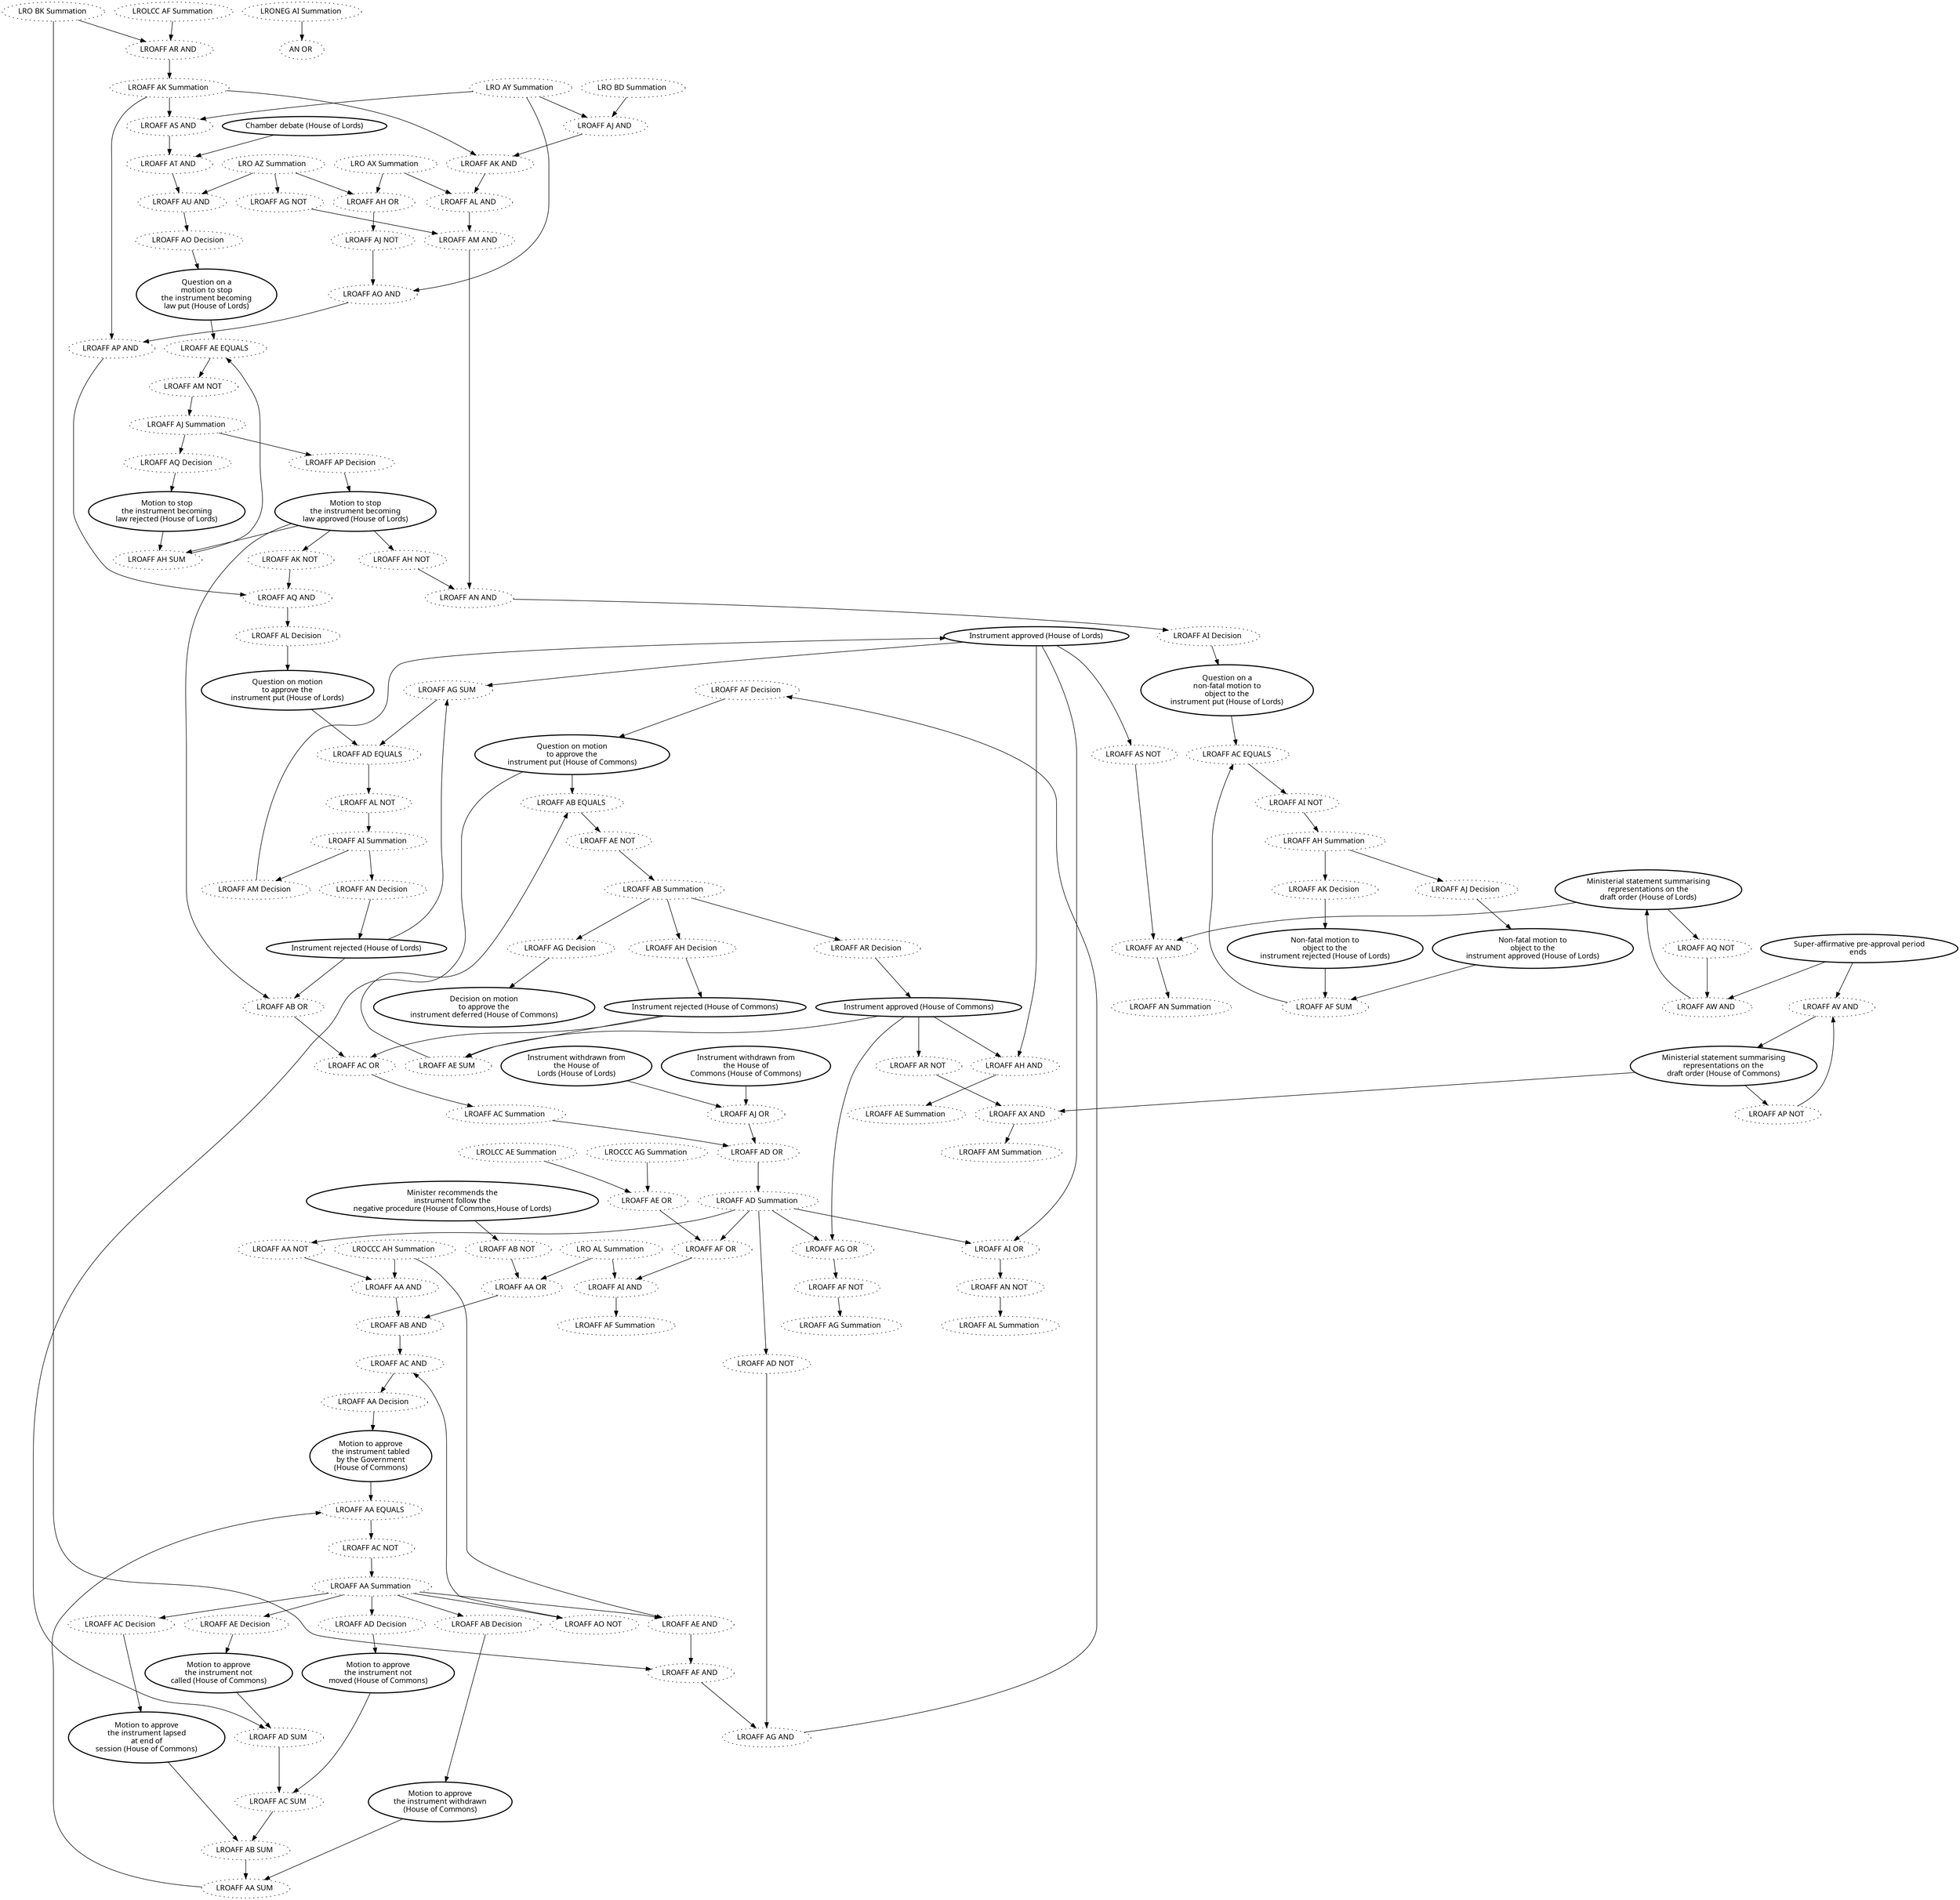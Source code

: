 digraph{graph[fontname="calibri"];node[fontname="calibri"];edge[fontname="calibri"];edge [style=solid, color=black];"2196"->"26"[label=""];edge[style=solid, color=black];edge [style=solid, color=black];"2192"->"29"[label=""];edge[style=solid, color=black];edge [style=solid, color=black];"2191"->"33"[label=""];edge[style=solid, color=black];edge [style=solid, color=black];"2203"->"39"[label=""];edge[style=solid, color=black];edge [style=solid, color=black];"2288"->"40"[label=""];edge[style=solid, color=black];edge [style=solid, color=black];"2202"->"42"[label=""];edge[style=solid, color=black];edge [style=solid, color=black];"2199"->"43"[label=""];edge[style=solid, color=black];edge [style=solid, color=black];"2200"->"60"[label=""];edge[style=solid, color=black];edge [style=solid, color=black];"2201"->"61"[label=""];edge[style=solid, color=black];edge [style=solid, color=black];"2204"->"78"[label=""];edge[style=solid, color=black];edge [style=solid, color=black];"2198"->"96"[label=""];edge[style=solid, color=black];edge [style=solid, color=black];"2197"->"100"[label=""];edge[style=solid, color=black];edge [style=solid, color=black];"2193"->"213"[label=""];edge[style=solid, color=black];edge [style=solid, color=black];"2144"->"417"[label=""];edge[style=solid, color=black];edge [style=solid, color=black];"2194"->"1135"[label=""];edge[style=solid, color=black];edge [style=solid, color=black];"2195"->"1136"[label=""];edge[style=solid, color=black];edge [style=solid, color=black];"2205"->"1505"[label=""];edge[style=solid, color=black];edge [style=solid, color=black];"2207"->"1506"[label=""];edge[style=solid, color=black];edge [style=solid, color=black];"2206"->"1507"[label=""];edge[style=solid, color=black];edge [style=solid, color=black];"2043"->"2149"[label=""];edge[style=solid, color=black];edge [style=solid, color=black];"2178"->"2149"[label=""];edge[style=solid, color=black];edge [style=solid, color=black];"2149"->"2150"[label=""];edge[style=solid, color=black];edge [style=solid, color=black];"2170"->"2150"[label=""];edge[style=solid, color=black];edge [style=solid, color=black];"2150"->"2151"[label=""];edge[style=solid, color=black];edge [style=solid, color=black];"2152"->"2151"[label=""];edge[style=solid, color=black];edge [style=solid, color=black];"2221"->"2152"[label=""];edge[style=solid, color=black];edge [style=solid, color=black];"2221"->"2153"[label=""];edge[style=solid, color=black];edge [style=solid, color=black];"2043"->"2153"[label=""];edge[style=solid, color=black];edge [style=solid, color=black];"2153"->"2154"[label=""];edge[style=solid, color=black];edge [style=solid, color=black];"2269"->"2154"[label=""];edge[style=solid, color=black];edge [style=solid, color=black];"2154"->"2155"[label=""];edge[style=solid, color=black];edge [style=solid, color=black];"2181"->"2155"[label=""];edge[style=solid, color=black];edge [style=solid, color=black];"40"->"2156"[label=""];edge[style=solid, color=black];edge [style=solid, color=black];"39"->"2156"[label=""];edge[style=solid, color=black];edge [style=solid, color=black];"2175"->"2157"[label=""];edge[style=solid, color=black];edge [style=solid, color=black];"2245"->"2157"[label=""];edge[style=solid, color=black];edge [style=solid, color=black];"2263"->"2158"[label=""];edge[style=solid, color=black];edge [style=solid, color=black];"2258"->"2158"[label=""];edge[style=solid, color=black];edge [style=solid, color=black];"2231"->"2159"[label=""];edge[style=solid, color=black];edge [style=solid, color=black];"2158"->"2159"[label=""];edge[style=solid, color=black];edge [style=solid, color=black];"2159"->"2160"[label=""];edge[style=solid, color=black];edge [style=solid, color=black];"2257"->"2160"[label=""];edge[style=solid, color=black];edge [style=solid, color=black];"2160"->"2161"[label=""];edge[style=solid, color=black];edge [style=solid, color=black];"2184"->"2161"[label=""];edge[style=solid, color=black];edge [style=solid, color=black];"2161"->"2162"[label=""];edge[style=solid, color=black];edge [style=solid, color=black];"2185"->"2162"[label=""];edge[style=solid, color=black];edge [style=solid, color=black];"2187"->"2163"[label=""];edge[style=solid, color=black];edge [style=solid, color=black];"2258"->"2163"[label=""];edge[style=solid, color=black];edge [style=solid, color=black];"2163"->"2164"[label=""];edge[style=solid, color=black];edge [style=solid, color=black];"2231"->"2164"[label=""];edge[style=solid, color=black];edge [style=solid, color=black];"2164"->"2165"[label=""];edge[style=solid, color=black];edge [style=solid, color=black];"2188"->"2165"[label=""];edge[style=solid, color=black];edge [style=solid, color=black];"2269"->"2166"[label=""];edge[style=solid, color=black];edge [style=solid, color=black];"1968"->"2166"[label=""];edge[style=solid, color=black];edge [style=solid, color=black];"2258"->"2167"[label=""];edge[style=solid, color=black];edge [style=solid, color=black];"2231"->"2167"[label=""];edge[style=solid, color=black];edge [style=solid, color=black];"2167"->"2168"[label=""];edge[style=solid, color=black];edge [style=solid, color=black];"2"->"2168"[label=""];edge[style=solid, color=black];edge [style=solid, color=black];"2168"->"2169"[label=""];edge[style=solid, color=black];edge [style=solid, color=black];"2259"->"2169"[label=""];edge[style=solid, color=black];edge [style=solid, color=black];"2179"->"2170"[label=""];edge[style=solid, color=black];edge [style=solid, color=black];"2245"->"2170"[label=""];edge[style=solid, color=black];edge [style=solid, color=black];"78"->"2171"[label=""];edge[style=solid, color=black];edge [style=solid, color=black];"1507"->"2171"[label=""];edge[style=solid, color=black];edge [style=solid, color=black];"2171"->"2172"[label=""];edge[style=solid, color=black];edge [style=solid, color=black];"96"->"2172"[label=""];edge[style=solid, color=black];edge [style=solid, color=black];"2223"->"2173"[label=""];edge[style=solid, color=black];edge [style=solid, color=black];"2274"->"2173"[label=""];edge[style=solid, color=black];edge [style=solid, color=black];"2042"->"2174"[label=""];edge[style=solid, color=black];edge [style=solid, color=black];"1967"->"2174"[label=""];edge[style=solid, color=black];edge [style=solid, color=black];"2174"->"2175"[label=""];edge[style=solid, color=black];edge [style=solid, color=black];"2224"->"2175"[label=""];edge[style=solid, color=black];edge [style=solid, color=black];"40"->"2176"[label=""];edge[style=solid, color=black];edge [style=solid, color=black];"2224"->"2176"[label=""];edge[style=solid, color=black];edge [style=solid, color=black];"2257"->"2177"[label=""];edge[style=solid, color=black];edge [style=solid, color=black];"2259"->"2177"[label=""];edge[style=solid, color=black];edge [style=solid, color=black];"2224"->"2178"[label=""];edge[style=solid, color=black];edge [style=solid, color=black];"1612"->"2179"[label=""];edge[style=solid, color=black];edge [style=solid, color=black];"2216"->"2180"[label=""];edge[style=solid, color=black];edge [style=solid, color=black];"2224"->"2181"[label=""];edge[style=solid, color=black];edge [style=solid, color=black];"2217"->"2182"[label=""];edge[style=solid, color=black];edge [style=solid, color=black];"2176"->"2183"[label=""];edge[style=solid, color=black];edge [style=solid, color=black];"2259"->"2184"[label=""];edge[style=solid, color=black];edge [style=solid, color=black];"1507"->"2185"[label=""];edge[style=solid, color=black];edge [style=solid, color=black];"2218"->"2186"[label=""];edge[style=solid, color=black];edge [style=solid, color=black];"2177"->"2187"[label=""];edge[style=solid, color=black];edge [style=solid, color=black];"1507"->"2188"[label=""];edge[style=solid, color=black];edge [style=solid, color=black];"2219"->"2189"[label=""];edge[style=solid, color=black];edge [style=solid, color=black];"2220"->"2190"[label=""];edge[style=solid, color=black];edge [style=solid, color=black];"2151"->"2191"[label=""];edge[style=solid, color=black];edge [style=solid, color=black];"2221"->"2192"[label=""];edge[style=solid, color=black];edge [style=solid, color=black];"2221"->"2193"[label=""];edge[style=solid, color=black];edge [style=solid, color=black];"2221"->"2194"[label=""];edge[style=solid, color=black];edge [style=solid, color=black];"2221"->"2195"[label=""];edge[style=solid, color=black];edge [style=solid, color=black];"2155"->"2196"[label=""];edge[style=solid, color=black];edge [style=solid, color=black];"2222"->"2197"[label=""];edge[style=solid, color=black];edge [style=solid, color=black];"2222"->"2198"[label=""];edge[style=solid, color=black];edge [style=solid, color=black];"2162"->"2199"[label=""];edge[style=solid, color=black];edge [style=solid, color=black];"2228"->"2200"[label=""];edge[style=solid, color=black];edge [style=solid, color=black];"2228"->"2201"[label=""];edge[style=solid, color=black];edge [style=solid, color=black];"2165"->"2202"[label=""];edge[style=solid, color=black];edge [style=solid, color=black];"2229"->"2203"[label=""];edge[style=solid, color=black];edge [style=solid, color=black];"2229"->"2204"[label=""];edge[style=solid, color=black];edge [style=solid, color=black];"2169"->"2205"[label=""];edge[style=solid, color=black];edge [style=solid, color=black];"2230"->"2206"[label=""];edge[style=solid, color=black];edge [style=solid, color=black];"2230"->"2207"[label=""];edge[style=solid, color=black];edge [style=solid, color=black];"29"->"2208"[label=""];edge[style=solid, color=black];edge [style=solid, color=black];"2209"->"2208"[label=""];edge[style=solid, color=black];edge [style=solid, color=black];"213"->"2209"[label=""];edge[style=solid, color=black];edge [style=solid, color=black];"2210"->"2209"[label=""];edge[style=solid, color=black];edge [style=solid, color=black];"1135"->"2210"[label=""];edge[style=solid, color=black];edge [style=solid, color=black];"2211"->"2210"[label=""];edge[style=solid, color=black];edge [style=solid, color=black];"1136"->"2211"[label=""];edge[style=solid, color=black];edge [style=solid, color=black];"26"->"2211"[label=""];edge[style=solid, color=black];edge [style=solid, color=black];"96"->"2212"[label=""];edge[style=solid, color=black];edge [style=solid, color=black];"40"->"2212"[label=""];edge[style=solid, color=black];edge [style=solid, color=black];"60"->"2213"[label=""];edge[style=solid, color=black];edge [style=solid, color=black];"61"->"2213"[label=""];edge[style=solid, color=black];edge [style=solid, color=black];"39"->"2214"[label=""];edge[style=solid, color=black];edge [style=solid, color=black];"78"->"2214"[label=""];edge[style=solid, color=black];edge [style=solid, color=black];"1506"->"2215"[label=""];edge[style=solid, color=black];edge [style=solid, color=black];"1507"->"2215"[label=""];edge[style=solid, color=black];edge [style=solid, color=black];"33"->"2216"[label=""];edge[style=solid, color=black];edge [style=solid, color=black];"2208"->"2216"[label=""];edge[style=solid, color=black];edge [style=solid, color=black];"26"->"2217"[label=""];edge[style=solid, color=black];edge [style=solid, color=black];"2212"->"2217"[label=""];edge[style=solid, color=black];edge [style=solid, color=black];"43"->"2218"[label=""];edge[style=solid, color=black];edge [style=solid, color=black];"2213"->"2218"[label=""];edge[style=solid, color=black];edge [style=solid, color=black];"42"->"2219"[label=""];edge[style=solid, color=black];edge [style=solid, color=black];"2214"->"2219"[label=""];edge[style=solid, color=black];edge [style=solid, color=black];"1505"->"2220"[label=""];edge[style=solid, color=black];edge [style=solid, color=black];"2215"->"2220"[label=""];edge[style=solid, color=black];edge [style=solid, color=black];"2180"->"2221"[label=""];edge[style=solid, color=black];edge [style=solid, color=black];"2182"->"2222"[label=""];edge[style=solid, color=black];edge [style=solid, color=black];"2172"->"2223"[label=""];edge[style=solid, color=black];edge [style=solid, color=black];"2173"->"2224"[label=""];edge[style=solid, color=black];edge [style=solid, color=black];"2156"->"2225"[label=""];edge[style=solid, color=black];edge [style=solid, color=black];"2157"->"2226"[label=""];edge[style=solid, color=black];edge [style=solid, color=black];"2183"->"2227"[label=""];edge[style=solid, color=black];edge [style=solid, color=black];"2186"->"2228"[label=""];edge[style=solid, color=black];edge [style=solid, color=black];"2189"->"2229"[label=""];edge[style=solid, color=black];edge [style=solid, color=black];"2190"->"2230"[label=""];edge[style=solid, color=black];edge [style=solid, color=black];"2166"->"2231"[label=""];edge[style=solid, color=black];edge [style=solid, color=black];"2273"->"2271"[label=""];edge[style=solid, color=black];edge [style=solid, color=black];"39"->"2272"[label=""];edge[style=solid, color=black];edge [style=solid, color=black];"2224"->"2272"[label=""];edge[style=solid, color=black];edge [style=solid, color=black];"2272"->"2273"[label=""];edge[style=solid, color=black];edge [style=solid, color=black];"107"->"2274"[label=""];edge[style=solid, color=black];edge [style=solid, color=black];"106"->"2274"[label=""];edge[style=solid, color=black];edge [style=solid, color=black];"2222"->"2288"[label=""];edge[style=solid, color=black];edge [style=solid, color=black];"2329"->"2327"[label=""];edge[style=solid, color=black];edge [style=solid, color=black];"2330"->"2328"[label=""];edge[style=solid, color=black];edge [style=solid, color=black];"2278"->"2329"[label=""];edge[style=solid, color=black];edge [style=solid, color=black];"2331"->"2329"[label=""];edge[style=solid, color=black];edge [style=solid, color=black];"2278"->"2330"[label=""];edge[style=solid, color=black];edge [style=solid, color=black];"2332"->"2330"[label=""];edge[style=solid, color=black];edge [style=solid, color=black];"2327"->"2331"[label=""];edge[style=solid, color=black];edge [style=solid, color=black];"2328"->"2332"[label=""];edge[style=solid, color=black];edge [style=solid, color=black];"2334"->"2333"[label=""];edge[style=solid, color=black];edge [style=solid, color=black];"2327"->"2334"[label=""];edge[style=solid, color=black];edge [style=solid, color=black];"2335"->"2334"[label=""];edge[style=solid, color=black];edge [style=solid, color=black];"40"->"2335"[label=""];edge[style=solid, color=black];edge [style=solid, color=black];"2328"->"2336"[label=""];edge[style=solid, color=black];edge [style=solid, color=black];"2337"->"2336"[label=""];edge[style=solid, color=black];edge [style=solid, color=black];"39"->"2337"[label=""];edge[style=solid, color=black];edge [style=solid, color=black];"2336"->"2338"[label=""];edge[style=solid, color=black];"2196" [label="LROAFF AF Decision ", style=dotted];"2192" [label="LROAFF AB Decision ", style=dotted];"2191" [label="LROAFF AA Decision ", style=dotted];"2203" [label="LROAFF AM Decision ", style=dotted];"2288" [label="LROAFF AR Decision ", style=dotted];"2202" [label="LROAFF AL Decision ", style=dotted];"2199" [label="LROAFF AI Decision ", style=dotted];"2200" [label="LROAFF AJ Decision ", style=dotted];"2201" [label="LROAFF AK Decision ", style=dotted];"2204" [label="LROAFF AN Decision ", style=dotted];"2198" [label="LROAFF AH Decision ", style=dotted];"2197" [label="LROAFF AG Decision ", style=dotted];"2193" [label="LROAFF AC Decision ", style=dotted];"2144" [label="LRONEG AI Summation ", style=dotted];"2194" [label="LROAFF AD Decision ", style=dotted];"2195" [label="LROAFF AE Decision ", style=dotted];"2205" [label="LROAFF AO Decision ", style=dotted];"2207" [label="LROAFF AQ Decision ", style=dotted];"2206" [label="LROAFF AP Decision ", style=dotted];"2043" [label="LROCCC AH Summation ", style=dotted];"2178" [label="LROAFF AA NOT ", style=dotted];"2149" [label="LROAFF AA AND ", style=dotted];"2170" [label="LROAFF AA OR ", style=dotted];"2150" [label="LROAFF AB AND ", style=dotted];"2152" [label="LROAFF AO NOT ", style=dotted];"2221" [label="LROAFF AA Summation ", style=dotted];"2153" [label="LROAFF AE AND ", style=dotted];"2269" [label="LRO BK Summation ", style=dotted];"2154" [label="LROAFF AF AND ", style=dotted];"2181" [label="LROAFF AD NOT ", style=dotted];"40" [label="Instrument approved (House of Commons)", style=bold];"39" [label="Instrument approved (House of Lords)", style=bold];"2175" [label="LROAFF AF OR ", style=dotted];"2245" [label="LRO AL Summation ", style=dotted];"2263" [label="LRO BD Summation ", style=dotted];"2258" [label="LRO AY Summation ", style=dotted];"2231" [label="LROAFF AK Summation ", style=dotted];"2158" [label="LROAFF AJ AND ", style=dotted];"2159" [label="LROAFF AK AND ", style=dotted];"2257" [label="LRO AX Summation ", style=dotted];"2160" [label="LROAFF AL AND ", style=dotted];"2184" [label="LROAFF AG NOT ", style=dotted];"2161" [label="LROAFF AM AND ", style=dotted];"2185" [label="LROAFF AH NOT ", style=dotted];"2187" [label="LROAFF AJ NOT ", style=dotted];"2163" [label="LROAFF AO AND ", style=dotted];"2164" [label="LROAFF AP AND ", style=dotted];"2188" [label="LROAFF AK NOT ", style=dotted];"1968" [label="LROLCC AF Summation ", style=dotted];"2167" [label="LROAFF AS AND ", style=dotted];"2" [label="Chamber debate (House of Lords)", style=bold];"2168" [label="LROAFF AT AND ", style=dotted];"2259" [label="LRO AZ Summation ", style=dotted];"2179" [label="LROAFF AB NOT ", style=dotted];"78" [label="Instrument rejected (House of Lords)", style=bold];"1507" [label="Motion to stop\nthe instrument becoming\nlaw approved (House of Lords)", style=bold];"2171" [label="LROAFF AB OR ", style=dotted];"96" [label="Instrument rejected (House of Commons)", style=bold];"2223" [label="LROAFF AC Summation ", style=dotted];"2274" [label="LROAFF AJ OR ", style=dotted];"2042" [label="LROCCC AG Summation ", style=dotted];"1967" [label="LROLCC AE Summation ", style=dotted];"2174" [label="LROAFF AE OR ", style=dotted];"2224" [label="LROAFF AD Summation ", style=dotted];"1612" [label="Minister recommends the\ninstrument follow the\nnegative procedure (House of Commons,House of Lords)", style=bold];"2216" [label="LROAFF AA EQUALS ", style=dotted];"2217" [label="LROAFF AB EQUALS ", style=dotted];"2176" [label="LROAFF AG OR ", style=dotted];"2218" [label="LROAFF AC EQUALS ", style=dotted];"2177" [label="LROAFF AH OR ", style=dotted];"2219" [label="LROAFF AD EQUALS ", style=dotted];"2220" [label="LROAFF AE EQUALS ", style=dotted];"2151" [label="LROAFF AC AND ", style=dotted];"2155" [label="LROAFF AG AND ", style=dotted];"2222" [label="LROAFF AB Summation ", style=dotted];"2162" [label="LROAFF AN AND ", style=dotted];"2228" [label="LROAFF AH Summation ", style=dotted];"2165" [label="LROAFF AQ AND ", style=dotted];"2229" [label="LROAFF AI Summation ", style=dotted];"2169" [label="LROAFF AU AND ", style=dotted];"2230" [label="LROAFF AJ Summation ", style=dotted];"29" [label="Motion to approve\nthe instrument withdrawn\n(House of Commons)", style=bold];"2209" [label="LROAFF AB SUM ", style=dotted];"213" [label="Motion to approve\nthe instrument lapsed\nat end of\nsession (House of Commons)", style=bold];"2210" [label="LROAFF AC SUM ", style=dotted];"1135" [label="Motion to approve\nthe instrument not\nmoved (House of Commons)", style=bold];"2211" [label="LROAFF AD SUM ", style=dotted];"1136" [label="Motion to approve\nthe instrument not\ncalled (House of Commons)", style=bold];"26" [label="Question on motion\nto approve the\ninstrument put (House of Commons)", style=bold];"60" [label="Non-fatal motion to\nobject to the\ninstrument approved (House of Lords)", style=bold];"61" [label="Non-fatal motion to\nobject to the\ninstrument rejected (House of Lords)", style=bold];"1506" [label="Motion to stop\nthe instrument becoming\nlaw rejected (House of Lords)", style=bold];"33" [label="Motion to approve\nthe instrument tabled\nby the Government\n(House of Commons)", style=bold];"2208" [label="LROAFF AA SUM ", style=dotted];"2212" [label="LROAFF AE SUM ", style=dotted];"43" [label="Question on a\nnon-fatal motion to\nobject to the\ninstrument put (House of Lords)", style=bold];"2213" [label="LROAFF AF SUM ", style=dotted];"42" [label="Question on motion\nto approve the\ninstrument put (House of Lords)", style=bold];"2214" [label="LROAFF AG SUM ", style=dotted];"1505" [label="Question on a\nmotion to stop\nthe instrument becoming\nlaw put (House of Lords)", style=bold];"2215" [label="LROAFF AH SUM ", style=dotted];"2180" [label="LROAFF AC NOT ", style=dotted];"2182" [label="LROAFF AE NOT ", style=dotted];"2172" [label="LROAFF AC OR ", style=dotted];"2173" [label="LROAFF AD OR ", style=dotted];"2156" [label="LROAFF AH AND ", style=dotted];"2157" [label="LROAFF AI AND ", style=dotted];"2183" [label="LROAFF AF NOT ", style=dotted];"2186" [label="LROAFF AI NOT ", style=dotted];"2189" [label="LROAFF AL NOT ", style=dotted];"2190" [label="LROAFF AM NOT ", style=dotted];"2166" [label="LROAFF AR AND ", style=dotted];"2273" [label="LROAFF AN NOT ", style=dotted];"2272" [label="LROAFF AI OR ", style=dotted];"107" [label="Instrument withdrawn from\nthe House of\nCommons (House of Commons)", style=bold];"106" [label="Instrument withdrawn from\nthe House of\nLords (House of Lords)", style=bold];"2329" [label="LROAFF AV AND ", style=dotted];"2330" [label="LROAFF AW AND ", style=dotted];"2278" [label="Super-affirmative pre-approval period\nends ", style=bold];"2331" [label="LROAFF AP NOT ", style=dotted];"2332" [label="LROAFF AQ NOT ", style=dotted];"2327" [label="Ministerial statement summarising\nrepresentations on the\ndraft order (House of Commons)", style=bold];"2328" [label="Ministerial statement summarising\nrepresentations on the\ndraft order (House of Lords)", style=bold];"2334" [label="LROAFF AX AND ", style=dotted];"2335" [label="LROAFF AR NOT ", style=dotted];"2337" [label="LROAFF AS NOT ", style=dotted];"2336" [label="LROAFF AY AND ", style=dotted];"100" [label="Decision on motion\nto approve the\ninstrument deferred (House of Commons)", style=bold];"417" [label="AN OR ", style=dotted];"2225" [label="LROAFF AE Summation ", style=dotted];"2226" [label="LROAFF AF Summation ", style=dotted];"2227" [label="LROAFF AG Summation ", style=dotted];"2271" [label="LROAFF AL Summation ", style=dotted];"2333" [label="LROAFF AM Summation ", style=dotted];"2338" [label="LROAFF AN Summation ", style=dotted];}